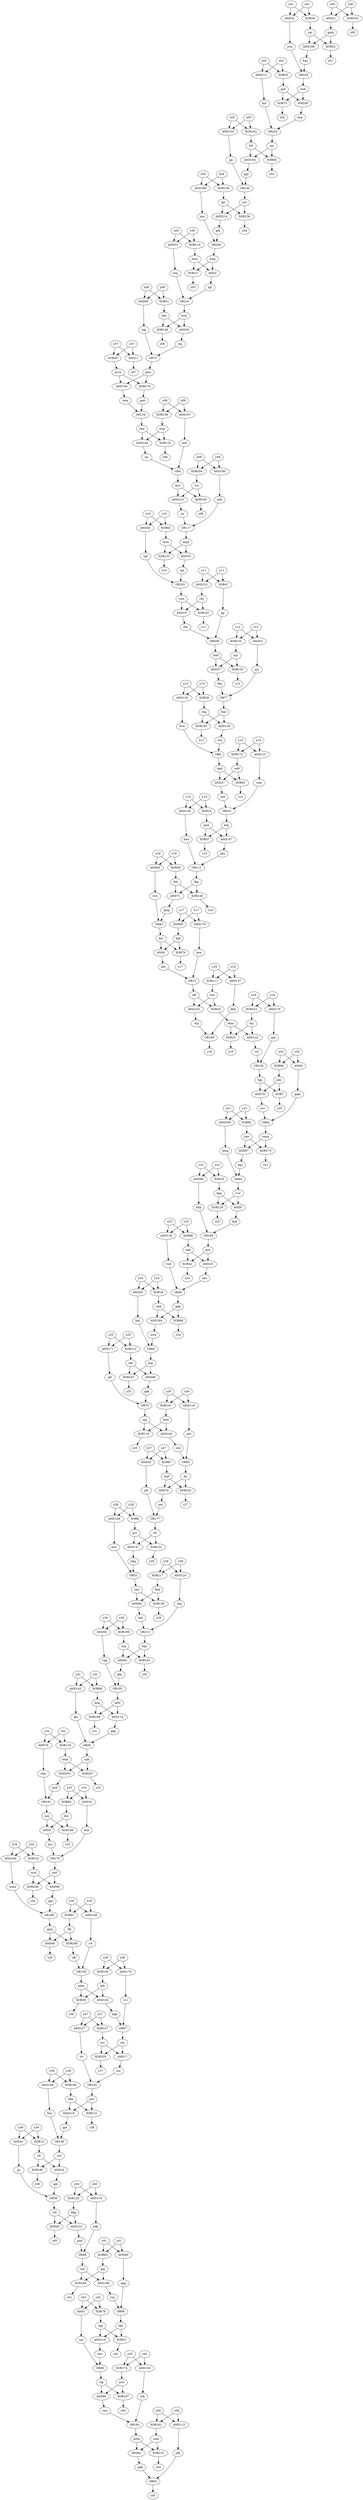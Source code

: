 digraph G {
ksf -> AND0
bqf -> AND0
AND0 -> jkw
x42 -> AND1
y42 -> AND1
AND1 -> vgs
wmv -> AND2
whq -> AND2
AND2 -> kjf
mrj -> AND3
dnc -> AND3
AND3 -> gvs
tjc -> OR4
hnb -> OR4
OR4 -> msv
kpq -> AND5
rvw -> AND5
AND5 -> kck
wvj -> OR6
hvw -> OR6
OR6 -> hqd
fqp -> XOR7
qwj -> XOR7
XOR7 -> z20
x28 -> XOR8
y28 -> XOR8
XOR8 -> qvr
x20 -> AND9
y20 -> AND9
AND9 -> gqm
cpd -> AND10
gcn -> AND10
AND10 -> sbs
y07 -> AND11
x07 -> AND11
AND11 -> z07
hnn -> OR12
jkw -> OR12
OR12 -> nff
x39 -> XOR13
y39 -> XOR13
XOR13 -> rfr
y15 -> XOR14
x15 -> XOR14
XOR14 -> mjw
wmv -> XOR15
whq -> XOR15
XOR15 -> z05
y22 -> XOR16
x22 -> XOR16
XOR16 -> kpq
ncc -> AND17
cqs -> AND17
AND17 -> snr
x24 -> XOR18
y24 -> XOR18
XOR18 -> vmk
csm -> AND19
cbj -> AND19
AND19 -> dnt
y02 -> XOR20
x02 -> XOR20
XOR20 -> gsh
x00 -> AND21
y00 -> AND21
AND21 -> gmk
vgr -> XOR22
gmk -> XOR22
XOR22 -> z01
dmn -> XOR23
dsj -> XOR23
XOR23 -> z19
vtd -> AND24
rfr -> AND24
AND24 -> sgk
hch -> XOR25
nff -> XOR25
XOR25 -> dmn
ghp -> OR26
qfs -> OR26
OR26 -> spk
mhf -> AND27
tgs -> AND27
AND27 -> fdq
x13 -> XOR28
y13 -> XOR28
XOR28 -> rhg
y24 -> AND29
x24 -> AND29
AND29 -> hqt
btp -> AND30
hsm -> AND30
AND30 -> jtg
qqj -> XOR31
tqh -> XOR31
XOR31 -> z42
x33 -> AND32
y33 -> AND32
AND32 -> hbn
y12 -> AND33
x12 -> AND33
AND33 -> jns
y01 -> XOR34
x01 -> XOR34
XOR34 -> vgr
mvb -> AND35
mqd -> AND35
AND35 -> stp
x10 -> AND36
y10 -> AND36
AND36 -> tgf
wdt -> AND37
hqd -> AND37
AND37 -> shh
jjc -> OR38
sgk -> OR38
OR38 -> rrb
gsh -> AND39
nwk -> AND39
AND39 -> hhn
x07 -> XOR40
y07 -> XOR40
XOR40 -> mvw
y39 -> AND41
x39 -> AND41
AND41 -> jjc
gcn -> XOR42
cpd -> XOR42
XOR42 -> z23
vws -> OR43
qmp -> OR43
OR43 -> ksf
kmq -> OR44
kqs -> OR44
OR44 -> rvw
hkg -> XOR45
rrb -> XOR45
XOR45 -> z40
qnm -> AND46
rfk -> AND46
AND46 -> z35
y11 -> XOR47
x11 -> XOR47
XOR47 -> qjj
gmf -> OR48
kdk -> OR48
OR48 -> vnn
sbs -> OR49
rww -> OR49
OR49 -> gqk
y30 -> AND50
x30 -> AND50
AND50 -> vqq
x06 -> XOR51
y06 -> XOR51
XOR51 -> btp
x01 -> AND52
y01 -> AND52
AND52 -> jvm
x05 -> AND53
y05 -> AND53
AND53 -> wtq
y27 -> AND54
x27 -> AND54
AND54 -> pft
kqq -> OR55
mst -> OR55
OR55 -> cmt
y17 -> XOR56
x17 -> XOR56
XOR56 -> bqf
btg -> XOR57
mjw -> XOR57
XOR57 -> z15
x16 -> XOR58
y16 -> XOR58
XOR58 -> fnb
mbw -> XOR59
kth -> XOR59
XOR59 -> z36
x41 -> AND60
y41 -> AND60
AND60 -> qqq
hqn -> AND61
srg -> AND61
AND61 -> hfm
swv -> OR62
gqm -> OR62
OR62 -> vmm
qdd -> OR63
jdb -> OR63
OR63 -> z45
mvd -> OR64
hqt -> OR64
OR64 -> nsp
y10 -> XOR65
x10 -> XOR65
XOR65 -> mvb
x20 -> XOR66
y20 -> XOR66
XOR66 -> qwj
dqk -> OR67
vrv -> OR67
OR67 -> cqs
gqk -> XOR68
vmk -> XOR68
XOR68 -> z24
y16 -> AND69
x16 -> AND69
AND69 -> vws
mpf -> AND70
jbj -> AND70
AND70 -> nnt
fnb -> AND71
fpg -> AND71
AND71 -> qmp
jtg -> OR72
hgj -> OR72
OR72 -> pmc
nwk -> XOR73
gsh -> XOR73
XOR73 -> z02
y32 -> AND74
x32 -> AND74
AND74 -> sdm
qtf -> OR75
gkk -> OR75
OR75 -> njp
qwj -> AND76
fqp -> AND76
AND76 -> swv
jns -> OR77
fdq -> OR77
OR77 -> fmh
y42 -> XOR78
x42 -> XOR78
XOR78 -> qqj
bqf -> XOR79
ksf -> XOR79
XOR79 -> z17
rfg -> AND80
nws -> AND80
AND80 -> cms
mdq -> AND81
cmk -> AND81
AND81 -> qdd
x21 -> XOR82
y21 -> XOR82
XOR82 -> tqw
y41 -> XOR83
x41 -> XOR83
XOR83 -> gnj
y33 -> XOR84
x33 -> XOR84
XOR84 -> dnc
sjn -> XOR85
btf -> XOR85
XOR85 -> z03
x23 -> XOR86
y23 -> XOR86
XOR86 -> cpd
y27 -> XOR87
x27 -> XOR87
XOR87 -> mpf
y31 -> XOR88
x31 -> XOR88
XOR88 -> kng
vgs -> OR89
rmc -> OR89
OR89 -> rfg
y22 -> AND90
x22 -> AND90
AND90 -> bhk
y35 -> XOR91
x35 -> XOR91
XOR91 -> rfk
wdt -> XOR92
hqd -> XOR92
XOR92 -> z14
qvt -> OR93
nsh -> OR93
OR93 -> jbj
fmk -> AND94
cmt -> AND94
AND94 -> ktk
x06 -> AND95
y06 -> AND95
AND95 -> hgj
qqq -> OR96
tmj -> OR96
OR96 -> tqh
vmm -> AND97
tqw -> AND97
AND97 -> kqs
rkh -> AND98
nsp -> AND98
AND98 -> gkk
wcd -> AND99
smf -> AND99
AND99 -> gpc
x36 -> XOR100
y36 -> XOR100
XOR100 -> kth
x34 -> XOR101
y34 -> XOR101
XOR101 -> wcd
rhg -> XOR102
fmh -> XOR102
XOR102 -> z13
x00 -> XOR103
y00 -> XOR103
XOR103 -> z00
y43 -> AND104
x43 -> AND104
AND104 -> tsb
fsm -> OR105
jvm -> OR105
OR105 -> nwk
gpt -> OR106
fsw -> OR106
OR106 -> vtd
btg -> AND107
mjw -> AND107
AND107 -> ghs
wmn -> OR108
gpc -> OR108
OR108 -> qnm
x28 -> AND109
y28 -> AND109
AND109 -> mst
y05 -> XOR110
x05 -> XOR110
XOR110 -> wmv
y18 -> XOR111
x18 -> XOR111
XOR111 -> hch
bws -> OR112
ghs -> OR112
OR112 -> fpg
y44 -> AND113
x44 -> AND113
AND113 -> jdb
kng -> AND114
mfw -> AND114
AND114 -> ghp
y14 -> AND115
x14 -> AND115
AND115 -> wqc
y32 -> XOR116
x32 -> XOR116
XOR116 -> bnm
cjr -> OR117
nbd -> OR117
OR117 -> mqd
y26 -> AND118
x26 -> AND118
AND118 -> qvt
njp -> XOR119
kwd -> XOR119
XOR119 -> z26
rvw -> XOR120
kpq -> XOR120
XOR120 -> z22
bfm -> XOR121
jnw -> XOR121
XOR121 -> z38
dsj -> AND122
dmn -> AND122
AND122 -> rsf
rkw -> XOR123
whp -> XOR123
XOR123 -> z08
x29 -> AND124
y29 -> AND124
AND124 -> rhq
y40 -> XOR125
x40 -> XOR125
XOR125 -> hkg
gqc -> OR126
rsf -> OR126
OR126 -> fqp
x37 -> AND127
y37 -> AND127
AND127 -> ttv
y15 -> AND128
x15 -> AND128
AND128 -> bws
rhg -> AND129
fmh -> AND129
AND129 -> wvj
x23 -> AND130
y23 -> AND130
AND130 -> rww
mvb -> XOR131
mqd -> XOR131
XOR131 -> z10
qvr -> XOR132
tfc -> XOR132
XOR132 -> z28
x40 -> AND133
y40 -> AND133
AND133 -> kdk
wnn -> OR134
gmt -> OR134
OR134 -> rkw
x13 -> AND135
y13 -> AND135
AND135 -> hvw
fpr -> XOR136
cnv -> XOR136
XOR136 -> z04
x18 -> AND137
y18 -> AND137
AND137 -> khk
rct -> OR138
cfk -> OR138
OR138 -> mbw
fmk -> XOR139
cmt -> XOR139
XOR139 -> z29
fpg -> XOR140
fnb -> XOR140
XOR140 -> z16
y26 -> XOR141
x26 -> XOR141
XOR141 -> kwd
x31 -> AND142
y31 -> AND142
AND142 -> qfs
nff -> AND143
hch -> AND143
AND143 -> stg
jjg -> OR144
ggr -> OR144
OR144 -> cnv
kth -> AND145
mbw -> AND145
AND145 -> dqk
btp -> XOR146
hsm -> XOR146
XOR146 -> z06
qvr -> AND147
tfc -> AND147
AND147 -> kqq
y35 -> AND148
x35 -> AND148
AND148 -> rct
whp -> AND149
rkw -> AND149
AND149 -> tjc
vcs -> XOR150
msv -> XOR150
XOR150 -> z09
cmk -> XOR151
mdq -> XOR151
XOR151 -> z44
rrb -> AND152
hkg -> AND152
AND152 -> gmf
tgs -> XOR153
mhf -> XOR153
XOR153 -> z12
y03 -> AND154
x03 -> AND154
AND154 -> jjg
y12 -> XOR155
x12 -> XOR155
XOR155 -> tgs
mvw -> AND156
pmc -> AND156
AND156 -> wnn
x37 -> XOR157
y37 -> XOR157
XOR157 -> ncc
y08 -> XOR158
x08 -> XOR158
XOR158 -> whp
y04 -> XOR159
x04 -> XOR159
XOR159 -> fpr
y34 -> AND160
x34 -> AND160
AND160 -> wmn
y44 -> XOR161
x44 -> XOR161
XOR161 -> cmk
x03 -> XOR162
y03 -> XOR162
XOR162 -> btf
hqn -> XOR163
srg -> XOR163
XOR163 -> z30
vnn -> XOR164
gnj -> XOR164
XOR164 -> z41
btf -> AND165
sjn -> AND165
AND165 -> ggr
vgr -> AND166
gmk -> AND166
AND166 -> fsm
nsp -> XOR167
rkh -> XOR167
XOR167 -> z25
y21 -> AND168
x21 -> AND168
AND168 -> kmq
khk -> OR169
stg -> OR169
OR169 -> z18
x19 -> AND170
y19 -> AND170
AND170 -> gqc
y25 -> AND171
x25 -> AND171
AND171 -> qtf
x14 -> XOR172
y14 -> XOR172
XOR172 -> wdt
vmm -> XOR173
tqw -> XOR173
XOR173 -> z21
x43 -> XOR174
y43 -> XOR174
XOR174 -> nws
gvs -> OR175
hbn -> OR175
OR175 -> smf
x17 -> AND176
y17 -> AND176
AND176 -> hnn
nnt -> OR177
pft -> OR177
OR177 -> tfc
pmc -> XOR178
mvw -> XOR178
XOR178 -> gmt
x36 -> AND179
y36 -> AND179
AND179 -> vrv
x09 -> AND180
y09 -> AND180
AND180 -> nbd
cbj -> XOR181
csm -> XOR181
XOR181 -> z11
kwd -> AND182
njp -> AND182
AND182 -> nsh
tsb -> OR183
cms -> OR183
OR183 -> mdq
vmk -> AND184
gqk -> AND184
AND184 -> mvd
vtd -> XOR185
rfr -> XOR185
XOR185 -> z39
dnc -> XOR186
mrj -> XOR186
XOR186 -> z33
rfg -> XOR187
nws -> XOR187
XOR187 -> z43
y30 -> XOR188
x30 -> XOR188
XOR188 -> srg
x04 -> AND189
y04 -> AND189
AND189 -> mjc
y38 -> XOR190
x38 -> XOR190
XOR190 -> bfm
sdm -> OR191
tmd -> OR191
OR191 -> mrj
ttv -> OR192
snr -> OR192
OR192 -> jnw
tgf -> OR193
stp -> OR193
OR193 -> csm
x38 -> AND194
y38 -> AND194
AND194 -> fsw
hfm -> OR195
vqq -> OR195
OR195 -> mfw
gnj -> AND196
vnn -> AND196
AND196 -> tmj
x08 -> AND197
y08 -> AND197
AND197 -> hnb
mfw -> XOR198
kng -> XOR198
XOR198 -> z31
bhk -> OR199
kck -> OR199
OR199 -> gcn
gfh -> OR200
mjc -> OR200
OR200 -> whq
shh -> OR201
wqc -> OR201
OR201 -> btg
mpf -> XOR202
jbj -> XOR202
XOR202 -> z27
spk -> AND203
bnm -> AND203
AND203 -> tmd
x09 -> XOR204
y09 -> XOR204
XOR204 -> vcs
ncc -> XOR205
cqs -> XOR205
XOR205 -> z37
wcd -> XOR206
smf -> XOR206
XOR206 -> z34
spk -> XOR207
bnm -> XOR207
XOR207 -> z32
qnm -> XOR208
rfk -> XOR208
XOR208 -> cfk
dnt -> OR209
qjj -> OR209
OR209 -> mhf
msv -> AND210
vcs -> AND210
AND210 -> cjr
x02 -> AND211
y02 -> AND211
AND211 -> ksr
x25 -> XOR212
y25 -> XOR212
XOR212 -> rkh
rhq -> OR213
ktk -> OR213
OR213 -> hqn
cnv -> AND214
fpr -> AND214
AND214 -> gfh
x11 -> AND215
y11 -> AND215
AND215 -> cbj
kjf -> OR216
wtq -> OR216
OR216 -> hsm
x29 -> XOR217
y29 -> XOR217
XOR217 -> fmk
bfm -> AND218
jnw -> AND218
AND218 -> gpt
qqj -> AND219
tqh -> AND219
AND219 -> rmc
hhn -> OR220
ksr -> OR220
OR220 -> sjn
x19 -> XOR221
y19 -> XOR221
XOR221 -> dsj
}
